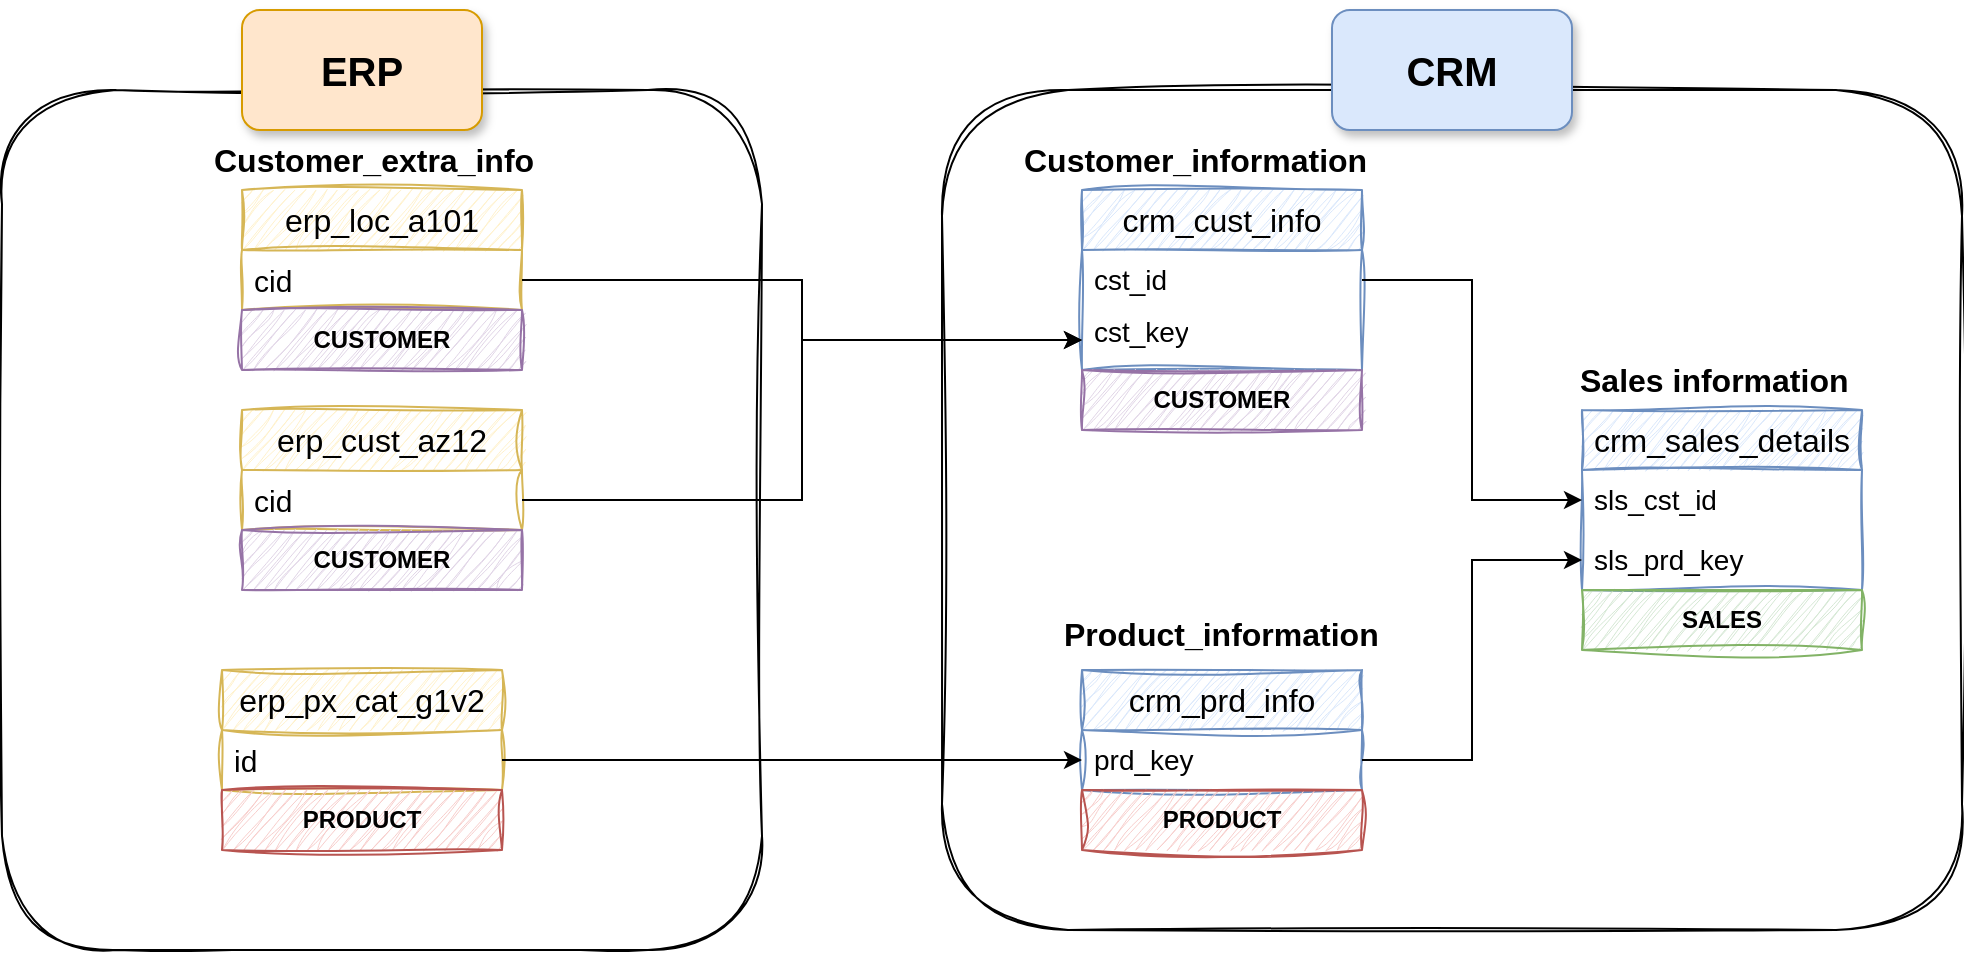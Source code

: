 <mxfile version="27.0.9">
  <diagram name="Page-1" id="R-N_AUPEvAM5C0ZRCBn8">
    <mxGraphModel dx="1042" dy="626" grid="1" gridSize="10" guides="1" tooltips="1" connect="1" arrows="1" fold="1" page="1" pageScale="1" pageWidth="850" pageHeight="1100" math="0" shadow="0">
      <root>
        <mxCell id="0" />
        <mxCell id="1" parent="0" />
        <mxCell id="fKQxR5D5Tpe2qrpbU3aC-1" value="&lt;font style=&quot;font-size: 16px;&quot;&gt;crm_cust_info&lt;/font&gt;" style="swimlane;fontStyle=0;childLayout=stackLayout;horizontal=1;startSize=30;horizontalStack=0;resizeParent=1;resizeParentMax=0;resizeLast=0;collapsible=1;marginBottom=0;whiteSpace=wrap;html=1;sketch=1;curveFitting=1;jiggle=2;fillColor=#dae8fc;strokeColor=#6c8ebf;" vertex="1" parent="1">
          <mxGeometry x="770" y="260" width="140" height="90" as="geometry">
            <mxRectangle x="190" y="110" width="140" height="30" as="alternateBounds" />
          </mxGeometry>
        </mxCell>
        <mxCell id="fKQxR5D5Tpe2qrpbU3aC-2" value="&lt;font style=&quot;font-size: 14px;&quot;&gt;cst_id&lt;/font&gt;" style="text;strokeColor=none;fillColor=none;align=left;verticalAlign=middle;spacingLeft=4;spacingRight=4;overflow=hidden;points=[[0,0.5],[1,0.5]];portConstraint=eastwest;rotatable=0;whiteSpace=wrap;html=1;" vertex="1" parent="fKQxR5D5Tpe2qrpbU3aC-1">
          <mxGeometry y="30" width="140" height="30" as="geometry" />
        </mxCell>
        <mxCell id="fKQxR5D5Tpe2qrpbU3aC-3" value="&lt;font style=&quot;font-size: 14px;&quot;&gt;cst_key&lt;/font&gt;&lt;div&gt;&lt;font style=&quot;font-size: 14px;&quot;&gt;&lt;br&gt;&lt;/font&gt;&lt;/div&gt;" style="text;strokeColor=none;fillColor=none;align=left;verticalAlign=middle;spacingLeft=4;spacingRight=4;overflow=hidden;points=[[0,0.5],[1,0.5]];portConstraint=eastwest;rotatable=0;whiteSpace=wrap;html=1;" vertex="1" parent="fKQxR5D5Tpe2qrpbU3aC-1">
          <mxGeometry y="60" width="140" height="30" as="geometry" />
        </mxCell>
        <mxCell id="fKQxR5D5Tpe2qrpbU3aC-4" value="&lt;span style=&quot;font-size: 16px;&quot;&gt;crm_prd_info&lt;/span&gt;" style="swimlane;fontStyle=0;childLayout=stackLayout;horizontal=1;startSize=30;horizontalStack=0;resizeParent=1;resizeParentMax=0;resizeLast=0;collapsible=1;marginBottom=0;whiteSpace=wrap;html=1;sketch=1;curveFitting=1;jiggle=2;fillColor=#dae8fc;strokeColor=#6c8ebf;" vertex="1" parent="1">
          <mxGeometry x="770" y="500" width="140" height="60" as="geometry">
            <mxRectangle x="190" y="110" width="140" height="30" as="alternateBounds" />
          </mxGeometry>
        </mxCell>
        <mxCell id="fKQxR5D5Tpe2qrpbU3aC-5" value="&lt;span style=&quot;font-size: 14px;&quot;&gt;prd_key&lt;/span&gt;" style="text;strokeColor=none;fillColor=none;align=left;verticalAlign=middle;spacingLeft=4;spacingRight=4;overflow=hidden;points=[[0,0.5],[1,0.5]];portConstraint=eastwest;rotatable=0;whiteSpace=wrap;html=1;" vertex="1" parent="fKQxR5D5Tpe2qrpbU3aC-4">
          <mxGeometry y="30" width="140" height="30" as="geometry" />
        </mxCell>
        <mxCell id="fKQxR5D5Tpe2qrpbU3aC-6" value="&lt;font style=&quot;font-size: 16px;&quot;&gt;&lt;b&gt;Customer_information&lt;/b&gt;&lt;/font&gt;" style="text;strokeColor=none;fillColor=none;align=left;verticalAlign=middle;spacingLeft=4;spacingRight=4;overflow=hidden;points=[[0,0.5],[1,0.5]];portConstraint=eastwest;rotatable=0;whiteSpace=wrap;html=1;glass=0;shadow=1;" vertex="1" parent="1">
          <mxGeometry x="735" y="230" width="190" height="30" as="geometry" />
        </mxCell>
        <mxCell id="fKQxR5D5Tpe2qrpbU3aC-7" value="&lt;font style=&quot;font-size: 16px;&quot;&gt;&lt;b&gt;Product_information&lt;/b&gt;&lt;/font&gt;&lt;div&gt;&lt;br&gt;&lt;/div&gt;" style="text;strokeColor=none;fillColor=none;align=left;verticalAlign=middle;spacingLeft=4;spacingRight=4;overflow=hidden;points=[[0,0.5],[1,0.5]];portConstraint=eastwest;rotatable=0;whiteSpace=wrap;html=1;" vertex="1" parent="1">
          <mxGeometry x="755" y="470" width="170" height="30" as="geometry" />
        </mxCell>
        <mxCell id="fKQxR5D5Tpe2qrpbU3aC-8" value="&lt;span style=&quot;font-size: 16px;&quot;&gt;crm_sales_details&lt;/span&gt;" style="swimlane;fontStyle=0;childLayout=stackLayout;horizontal=1;startSize=30;horizontalStack=0;resizeParent=1;resizeParentMax=0;resizeLast=0;collapsible=1;marginBottom=0;whiteSpace=wrap;html=1;sketch=1;curveFitting=1;jiggle=2;fillColor=#dae8fc;strokeColor=#6c8ebf;" vertex="1" parent="1">
          <mxGeometry x="1020" y="370" width="140" height="90" as="geometry">
            <mxRectangle x="190" y="110" width="140" height="30" as="alternateBounds" />
          </mxGeometry>
        </mxCell>
        <mxCell id="fKQxR5D5Tpe2qrpbU3aC-9" value="&lt;span style=&quot;font-size: 14px;&quot;&gt;sls_cst_id&lt;/span&gt;" style="text;strokeColor=none;fillColor=none;align=left;verticalAlign=middle;spacingLeft=4;spacingRight=4;overflow=hidden;points=[[0,0.5],[1,0.5]];portConstraint=eastwest;rotatable=0;whiteSpace=wrap;html=1;" vertex="1" parent="fKQxR5D5Tpe2qrpbU3aC-8">
          <mxGeometry y="30" width="140" height="30" as="geometry" />
        </mxCell>
        <mxCell id="fKQxR5D5Tpe2qrpbU3aC-10" value="&lt;span style=&quot;font-size: 14px;&quot;&gt;sls_prd_key&lt;/span&gt;" style="text;strokeColor=none;fillColor=none;align=left;verticalAlign=middle;spacingLeft=4;spacingRight=4;overflow=hidden;points=[[0,0.5],[1,0.5]];portConstraint=eastwest;rotatable=0;whiteSpace=wrap;html=1;" vertex="1" parent="fKQxR5D5Tpe2qrpbU3aC-8">
          <mxGeometry y="60" width="140" height="30" as="geometry" />
        </mxCell>
        <mxCell id="fKQxR5D5Tpe2qrpbU3aC-11" style="edgeStyle=orthogonalEdgeStyle;rounded=0;orthogonalLoop=1;jettySize=auto;html=1;exitX=1;exitY=0.5;exitDx=0;exitDy=0;entryX=0;entryY=0.5;entryDx=0;entryDy=0;" edge="1" parent="1" source="fKQxR5D5Tpe2qrpbU3aC-2" target="fKQxR5D5Tpe2qrpbU3aC-9">
          <mxGeometry relative="1" as="geometry" />
        </mxCell>
        <mxCell id="fKQxR5D5Tpe2qrpbU3aC-12" style="edgeStyle=orthogonalEdgeStyle;rounded=0;orthogonalLoop=1;jettySize=auto;html=1;entryX=0;entryY=0.5;entryDx=0;entryDy=0;" edge="1" parent="1" source="fKQxR5D5Tpe2qrpbU3aC-5" target="fKQxR5D5Tpe2qrpbU3aC-10">
          <mxGeometry relative="1" as="geometry" />
        </mxCell>
        <mxCell id="fKQxR5D5Tpe2qrpbU3aC-13" value="&lt;span style=&quot;font-size: 16px;&quot;&gt;&lt;b&gt;Sales information&lt;/b&gt;&lt;/span&gt;" style="text;strokeColor=none;fillColor=none;align=left;verticalAlign=middle;spacingLeft=4;spacingRight=4;overflow=hidden;points=[[0,0.5],[1,0.5]];portConstraint=eastwest;rotatable=0;whiteSpace=wrap;html=1;glass=0;shadow=1;" vertex="1" parent="1">
          <mxGeometry x="1012.5" y="340" width="155" height="30" as="geometry" />
        </mxCell>
        <mxCell id="fKQxR5D5Tpe2qrpbU3aC-14" value="&lt;font style=&quot;font-size: 16px;&quot;&gt;erp_loc_a101&lt;/font&gt;" style="swimlane;fontStyle=0;childLayout=stackLayout;horizontal=1;startSize=30;horizontalStack=0;resizeParent=1;resizeParentMax=0;resizeLast=0;collapsible=1;marginBottom=0;whiteSpace=wrap;html=1;sketch=1;curveFitting=1;jiggle=2;fillColor=#fff2cc;strokeColor=#d6b656;" vertex="1" parent="1">
          <mxGeometry x="350" y="260" width="140" height="60" as="geometry" />
        </mxCell>
        <mxCell id="fKQxR5D5Tpe2qrpbU3aC-15" value="&lt;font style=&quot;font-size: 15px;&quot;&gt;cid&lt;/font&gt;" style="text;strokeColor=none;fillColor=none;align=left;verticalAlign=middle;spacingLeft=4;spacingRight=4;overflow=hidden;points=[[0,0.5],[1,0.5]];portConstraint=eastwest;rotatable=0;whiteSpace=wrap;html=1;" vertex="1" parent="fKQxR5D5Tpe2qrpbU3aC-14">
          <mxGeometry y="30" width="140" height="30" as="geometry" />
        </mxCell>
        <mxCell id="fKQxR5D5Tpe2qrpbU3aC-16" value="&lt;font style=&quot;font-size: 16px;&quot;&gt;&lt;b style=&quot;&quot;&gt;Customer_extra_info&lt;/b&gt;&lt;/font&gt;" style="text;strokeColor=none;fillColor=none;align=left;verticalAlign=middle;spacingLeft=4;spacingRight=4;overflow=hidden;points=[[0,0.5],[1,0.5]];portConstraint=eastwest;rotatable=0;whiteSpace=wrap;html=1;" vertex="1" parent="1">
          <mxGeometry x="330" y="230" width="180" height="30" as="geometry" />
        </mxCell>
        <mxCell id="fKQxR5D5Tpe2qrpbU3aC-17" style="edgeStyle=orthogonalEdgeStyle;rounded=0;orthogonalLoop=1;jettySize=auto;html=1;exitX=1;exitY=0.5;exitDx=0;exitDy=0;entryX=0;entryY=0.5;entryDx=0;entryDy=0;" edge="1" parent="1" source="fKQxR5D5Tpe2qrpbU3aC-15" target="fKQxR5D5Tpe2qrpbU3aC-3">
          <mxGeometry relative="1" as="geometry" />
        </mxCell>
        <mxCell id="fKQxR5D5Tpe2qrpbU3aC-18" value="&lt;span style=&quot;font-size: 16px;&quot;&gt;erp_px_cat_g1v2&lt;/span&gt;" style="swimlane;fontStyle=0;childLayout=stackLayout;horizontal=1;startSize=30;horizontalStack=0;resizeParent=1;resizeParentMax=0;resizeLast=0;collapsible=1;marginBottom=0;whiteSpace=wrap;html=1;sketch=1;curveFitting=1;jiggle=2;fillColor=#fff2cc;strokeColor=#d6b656;" vertex="1" parent="1">
          <mxGeometry x="340" y="500" width="140" height="60" as="geometry" />
        </mxCell>
        <mxCell id="fKQxR5D5Tpe2qrpbU3aC-19" value="&lt;span style=&quot;font-size: 15px;&quot;&gt;id&lt;/span&gt;" style="text;strokeColor=none;fillColor=none;align=left;verticalAlign=middle;spacingLeft=4;spacingRight=4;overflow=hidden;points=[[0,0.5],[1,0.5]];portConstraint=eastwest;rotatable=0;whiteSpace=wrap;html=1;" vertex="1" parent="fKQxR5D5Tpe2qrpbU3aC-18">
          <mxGeometry y="30" width="140" height="30" as="geometry" />
        </mxCell>
        <mxCell id="fKQxR5D5Tpe2qrpbU3aC-20" style="edgeStyle=orthogonalEdgeStyle;rounded=0;orthogonalLoop=1;jettySize=auto;html=1;entryX=0;entryY=0.5;entryDx=0;entryDy=0;" edge="1" parent="1" source="fKQxR5D5Tpe2qrpbU3aC-19" target="fKQxR5D5Tpe2qrpbU3aC-5">
          <mxGeometry relative="1" as="geometry" />
        </mxCell>
        <mxCell id="fKQxR5D5Tpe2qrpbU3aC-21" value="&lt;span style=&quot;font-size: 16px;&quot;&gt;erp_cust_az12&lt;/span&gt;" style="swimlane;fontStyle=0;childLayout=stackLayout;horizontal=1;startSize=30;horizontalStack=0;resizeParent=1;resizeParentMax=0;resizeLast=0;collapsible=1;marginBottom=0;whiteSpace=wrap;html=1;sketch=1;curveFitting=1;jiggle=2;fillColor=#fff2cc;strokeColor=#d6b656;" vertex="1" parent="1">
          <mxGeometry x="350" y="370" width="140" height="60" as="geometry" />
        </mxCell>
        <mxCell id="fKQxR5D5Tpe2qrpbU3aC-22" value="&lt;span style=&quot;font-size: 15px;&quot;&gt;cid&lt;/span&gt;" style="text;strokeColor=none;fillColor=none;align=left;verticalAlign=middle;spacingLeft=4;spacingRight=4;overflow=hidden;points=[[0,0.5],[1,0.5]];portConstraint=eastwest;rotatable=0;whiteSpace=wrap;html=1;" vertex="1" parent="fKQxR5D5Tpe2qrpbU3aC-21">
          <mxGeometry y="30" width="140" height="30" as="geometry" />
        </mxCell>
        <mxCell id="fKQxR5D5Tpe2qrpbU3aC-23" style="edgeStyle=orthogonalEdgeStyle;rounded=0;orthogonalLoop=1;jettySize=auto;html=1;entryX=0;entryY=0.5;entryDx=0;entryDy=0;" edge="1" parent="1" source="fKQxR5D5Tpe2qrpbU3aC-22" target="fKQxR5D5Tpe2qrpbU3aC-3">
          <mxGeometry relative="1" as="geometry" />
        </mxCell>
        <mxCell id="fKQxR5D5Tpe2qrpbU3aC-24" value="" style="rounded=1;whiteSpace=wrap;html=1;fillColor=none;sketch=1;curveFitting=1;jiggle=2;" vertex="1" parent="1">
          <mxGeometry x="230" y="210" width="380" height="430" as="geometry" />
        </mxCell>
        <mxCell id="fKQxR5D5Tpe2qrpbU3aC-25" value="" style="rounded=1;whiteSpace=wrap;html=1;fillColor=none;sketch=1;curveFitting=1;jiggle=2;" vertex="1" parent="1">
          <mxGeometry x="700" y="210" width="510" height="420" as="geometry" />
        </mxCell>
        <mxCell id="fKQxR5D5Tpe2qrpbU3aC-26" value="&lt;b&gt;CUSTOMER&lt;/b&gt;" style="text;html=1;strokeColor=#9673a6;fillColor=#e1d5e7;align=center;verticalAlign=middle;whiteSpace=wrap;overflow=hidden;sketch=1;curveFitting=1;jiggle=2;" vertex="1" parent="1">
          <mxGeometry x="350" y="320" width="140" height="30" as="geometry" />
        </mxCell>
        <mxCell id="fKQxR5D5Tpe2qrpbU3aC-53" value="&lt;b&gt;CUSTOMER&lt;/b&gt;" style="text;html=1;strokeColor=#9673a6;fillColor=#e1d5e7;align=center;verticalAlign=middle;whiteSpace=wrap;overflow=hidden;sketch=1;curveFitting=1;jiggle=2;" vertex="1" parent="1">
          <mxGeometry x="350" y="430" width="140" height="30" as="geometry" />
        </mxCell>
        <mxCell id="fKQxR5D5Tpe2qrpbU3aC-54" value="&lt;b&gt;CUSTOMER&lt;/b&gt;" style="text;html=1;strokeColor=#9673a6;fillColor=#e1d5e7;align=center;verticalAlign=middle;whiteSpace=wrap;overflow=hidden;sketch=1;curveFitting=1;jiggle=2;" vertex="1" parent="1">
          <mxGeometry x="770" y="350" width="140" height="30" as="geometry" />
        </mxCell>
        <mxCell id="fKQxR5D5Tpe2qrpbU3aC-56" value="&lt;b&gt;PRODUCT&lt;/b&gt;" style="text;html=1;strokeColor=#b85450;fillColor=#f8cecc;align=center;verticalAlign=middle;whiteSpace=wrap;overflow=hidden;sketch=1;curveFitting=1;jiggle=2;" vertex="1" parent="1">
          <mxGeometry x="340" y="560" width="140" height="30" as="geometry" />
        </mxCell>
        <mxCell id="fKQxR5D5Tpe2qrpbU3aC-58" value="&lt;b&gt;PRODUCT&lt;/b&gt;" style="text;html=1;strokeColor=#b85450;fillColor=#f8cecc;align=center;verticalAlign=middle;whiteSpace=wrap;overflow=hidden;sketch=1;curveFitting=1;jiggle=2;" vertex="1" parent="1">
          <mxGeometry x="770" y="560" width="140" height="30" as="geometry" />
        </mxCell>
        <mxCell id="fKQxR5D5Tpe2qrpbU3aC-59" value="&lt;b&gt;SALES&lt;/b&gt;" style="text;html=1;strokeColor=#82b366;fillColor=#d5e8d4;align=center;verticalAlign=middle;whiteSpace=wrap;overflow=hidden;sketch=1;curveFitting=1;jiggle=2;" vertex="1" parent="1">
          <mxGeometry x="1020" y="460" width="140" height="30" as="geometry" />
        </mxCell>
        <mxCell id="fKQxR5D5Tpe2qrpbU3aC-60" value="&lt;span style=&quot;font-size: 20px;&quot;&gt;&lt;b&gt;ERP&lt;/b&gt;&lt;/span&gt;" style="rounded=1;whiteSpace=wrap;html=1;fillColor=#ffe6cc;strokeColor=#d79b00;glass=0;shadow=1;" vertex="1" parent="1">
          <mxGeometry x="350" y="170" width="120" height="60" as="geometry" />
        </mxCell>
        <mxCell id="fKQxR5D5Tpe2qrpbU3aC-61" value="&lt;span style=&quot;font-size: 20px;&quot;&gt;&lt;b&gt;CRM&lt;/b&gt;&lt;/span&gt;" style="rounded=1;whiteSpace=wrap;html=1;fillColor=#dae8fc;strokeColor=#6c8ebf;shadow=1;" vertex="1" parent="1">
          <mxGeometry x="895" y="170" width="120" height="60" as="geometry" />
        </mxCell>
      </root>
    </mxGraphModel>
  </diagram>
</mxfile>
